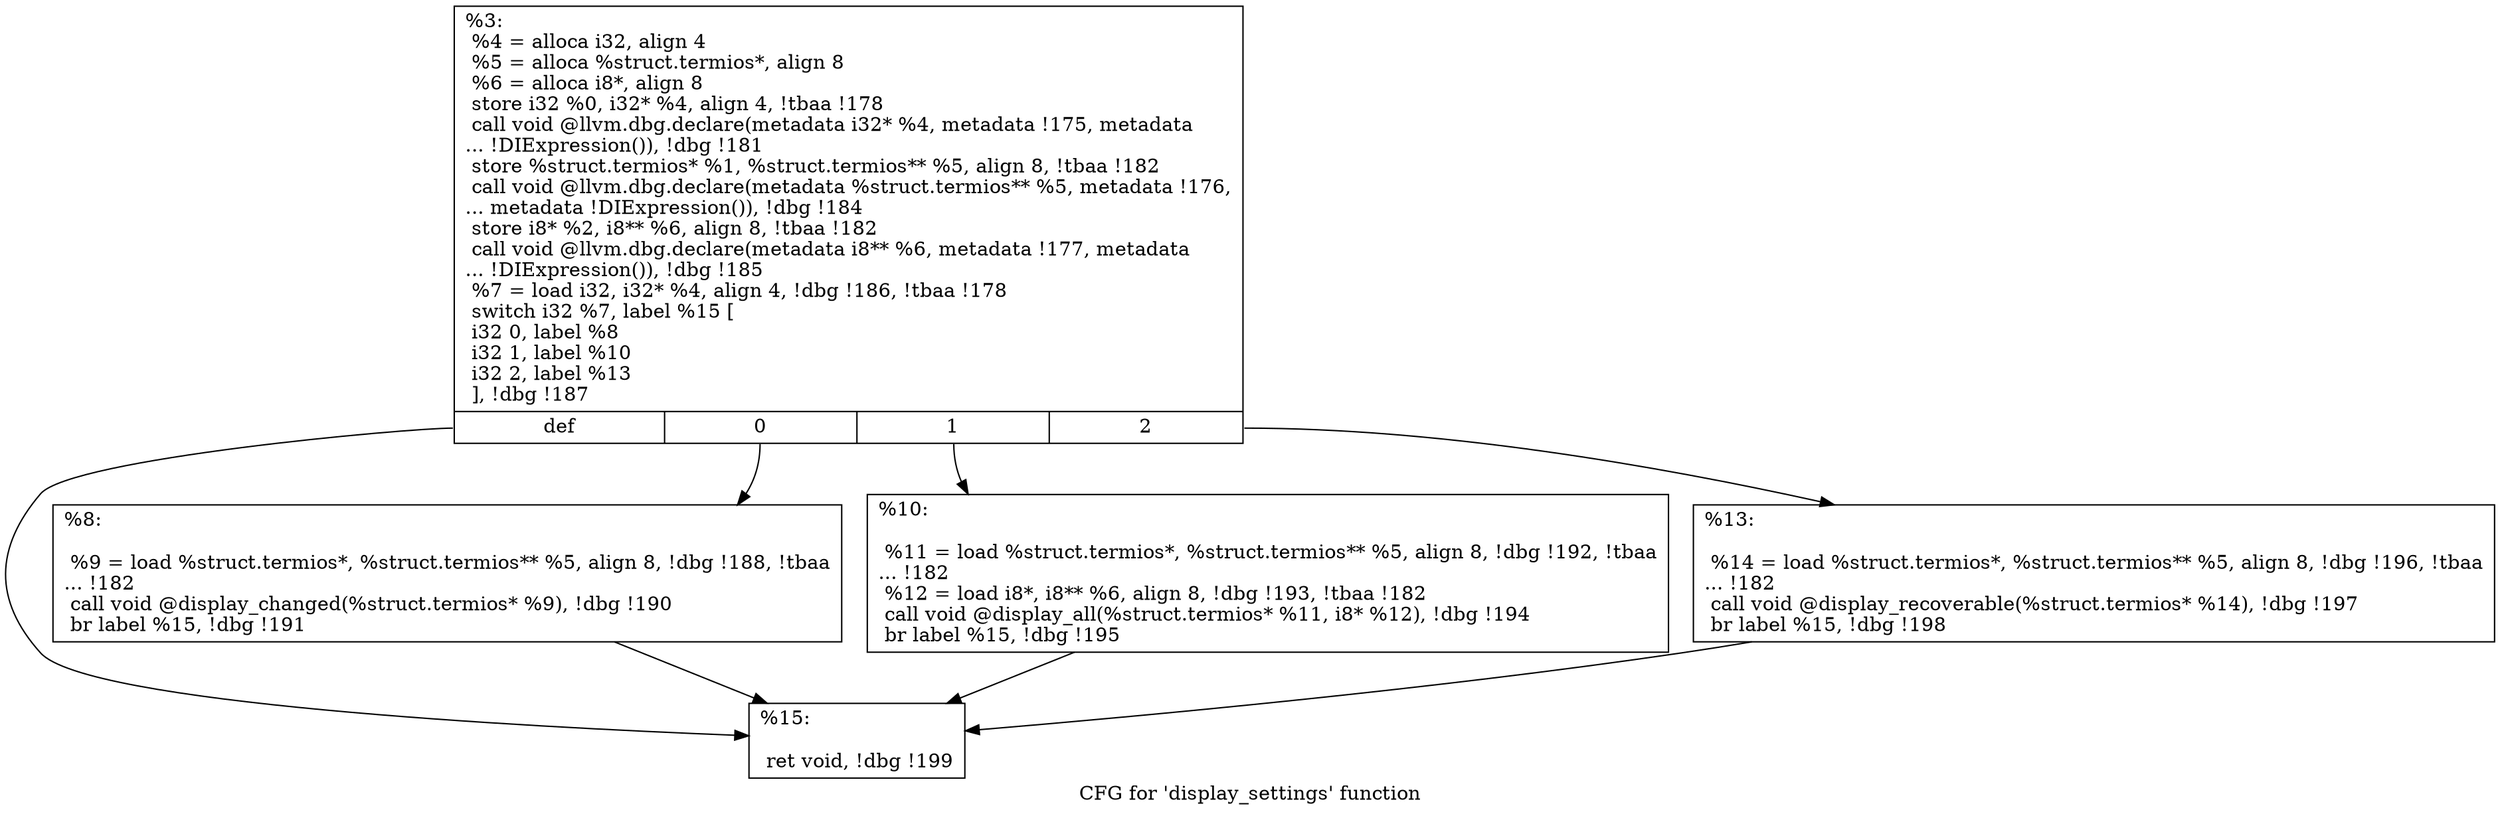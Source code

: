 digraph "CFG for 'display_settings' function" {
	label="CFG for 'display_settings' function";

	Node0x1bfd4f0 [shape=record,label="{%3:\l  %4 = alloca i32, align 4\l  %5 = alloca %struct.termios*, align 8\l  %6 = alloca i8*, align 8\l  store i32 %0, i32* %4, align 4, !tbaa !178\l  call void @llvm.dbg.declare(metadata i32* %4, metadata !175, metadata\l... !DIExpression()), !dbg !181\l  store %struct.termios* %1, %struct.termios** %5, align 8, !tbaa !182\l  call void @llvm.dbg.declare(metadata %struct.termios** %5, metadata !176,\l... metadata !DIExpression()), !dbg !184\l  store i8* %2, i8** %6, align 8, !tbaa !182\l  call void @llvm.dbg.declare(metadata i8** %6, metadata !177, metadata\l... !DIExpression()), !dbg !185\l  %7 = load i32, i32* %4, align 4, !dbg !186, !tbaa !178\l  switch i32 %7, label %15 [\l    i32 0, label %8\l    i32 1, label %10\l    i32 2, label %13\l  ], !dbg !187\l|{<s0>def|<s1>0|<s2>1|<s3>2}}"];
	Node0x1bfd4f0:s0 -> Node0x1bfff40;
	Node0x1bfd4f0:s1 -> Node0x1bffe50;
	Node0x1bfd4f0:s2 -> Node0x1bffea0;
	Node0x1bfd4f0:s3 -> Node0x1bffef0;
	Node0x1bffe50 [shape=record,label="{%8:\l\l  %9 = load %struct.termios*, %struct.termios** %5, align 8, !dbg !188, !tbaa\l... !182\l  call void @display_changed(%struct.termios* %9), !dbg !190\l  br label %15, !dbg !191\l}"];
	Node0x1bffe50 -> Node0x1bfff40;
	Node0x1bffea0 [shape=record,label="{%10:\l\l  %11 = load %struct.termios*, %struct.termios** %5, align 8, !dbg !192, !tbaa\l... !182\l  %12 = load i8*, i8** %6, align 8, !dbg !193, !tbaa !182\l  call void @display_all(%struct.termios* %11, i8* %12), !dbg !194\l  br label %15, !dbg !195\l}"];
	Node0x1bffea0 -> Node0x1bfff40;
	Node0x1bffef0 [shape=record,label="{%13:\l\l  %14 = load %struct.termios*, %struct.termios** %5, align 8, !dbg !196, !tbaa\l... !182\l  call void @display_recoverable(%struct.termios* %14), !dbg !197\l  br label %15, !dbg !198\l}"];
	Node0x1bffef0 -> Node0x1bfff40;
	Node0x1bfff40 [shape=record,label="{%15:\l\l  ret void, !dbg !199\l}"];
}
